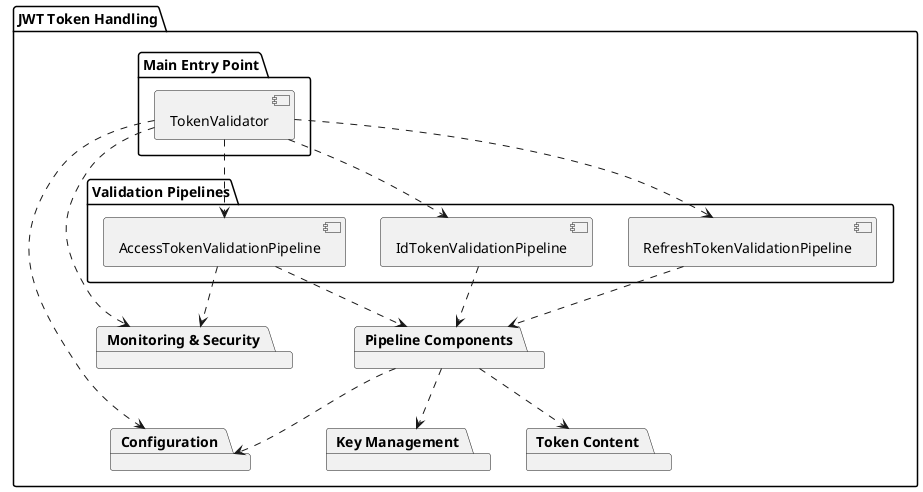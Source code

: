 @startuml

package "JWT Token Handling" {

  package "Main Entry Point" {
    [TokenValidator]
  }

  package "Validation Pipelines" {
    [AccessTokenValidationPipeline]
    [IdTokenValidationPipeline]
    [RefreshTokenValidationPipeline]
  }

  package "Pipeline Components" {
  }

  package "Configuration" {
  }

  package "Key Management" {
  }

  package "Monitoring & Security" {
  }

  package "Token Content" {
  }

  ' Main entry point to pipelines
  [TokenValidator] ..> [AccessTokenValidationPipeline]
  [TokenValidator] ..> [IdTokenValidationPipeline]
  [TokenValidator] ..> [RefreshTokenValidationPipeline]

  ' Pipelines to other packages
  [AccessTokenValidationPipeline] ..> "Pipeline Components"
  [IdTokenValidationPipeline] ..> "Pipeline Components"
  [RefreshTokenValidationPipeline] ..> "Pipeline Components"

  [TokenValidator] ..> "Configuration"
  "Pipeline Components" ..> "Configuration"
  "Pipeline Components" ..> "Key Management"
  [TokenValidator] ..> "Monitoring & Security"
  [AccessTokenValidationPipeline] ..> "Monitoring & Security"
  "Pipeline Components" ..> "Token Content"
}
@enduml
